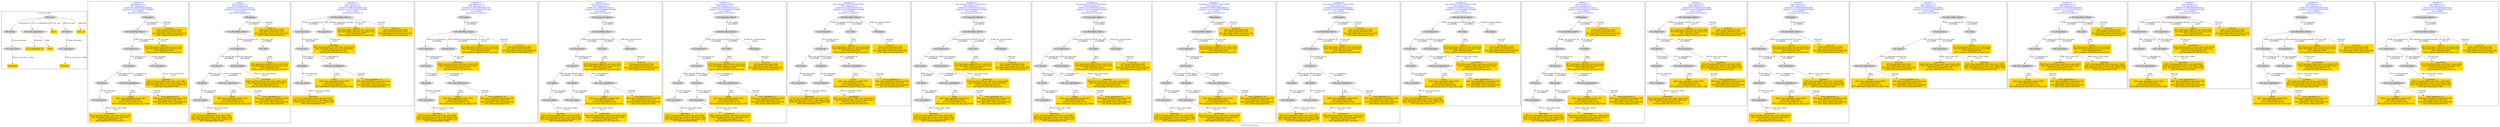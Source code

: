 digraph n0 {
fontcolor="blue"
remincross="true"
label="s09-s-18-artists.json"
subgraph cluster_0 {
label="1-correct model"
n2[style="filled",color="white",fillcolor="lightgray",label="E39_Actor1"];
n3[style="filled",color="white",fillcolor="lightgray",label="E69_Death1"];
n4[style="filled",color="white",fillcolor="lightgray",label="E82_Actor_Appellation1"];
n5[shape="plaintext",style="filled",fillcolor="gold",label="values"];
n6[style="filled",color="white",fillcolor="lightgray",label="E67_Birth1"];
n7[shape="plaintext",style="filled",fillcolor="gold",label="artist_uri"];
n8[style="filled",color="white",fillcolor="lightgray",label="E52_Time-Span1"];
n9[shape="plaintext",style="filled",fillcolor="gold",label="birthValue"];
n10[style="filled",color="white",fillcolor="lightgray",label="E52_Time-Span2"];
n11[shape="plaintext",style="filled",fillcolor="gold",label="deathValue"];
n12[shape="plaintext",style="filled",fillcolor="gold",label="artist_appellation_uri"];
n13[shape="plaintext",style="filled",fillcolor="gold",label="values"];
}
subgraph cluster_1 {
label="candidate 0\nlink coherence:1.0\nnode coherence:1.0\nconfidence:0.46545740054362655\nmapping score:0.5162635779589866\ncost:12.99963\n-precision:0.38-recall:0.45"
n15[style="filled",color="white",fillcolor="lightgray",label="E12_Production1"];
n16[style="filled",color="white",fillcolor="lightgray",label="E21_Person1"];
n17[style="filled",color="white",fillcolor="lightgray",label="E52_Time-Span2"];
n18[style="filled",color="white",fillcolor="lightgray",label="E69_Death1"];
n19[style="filled",color="white",fillcolor="lightgray",label="E82_Actor_Appellation1"];
n20[style="filled",color="white",fillcolor="lightgray",label="E22_Man-Made_Object1"];
n21[style="filled",color="white",fillcolor="lightgray",label="E38_Image1"];
n22[style="filled",color="white",fillcolor="lightgray",label="E52_Time-Span4"];
n23[shape="plaintext",style="filled",fillcolor="gold",label="values\n[E82_Actor_Appellation,label,0.587]\n[E35_Title,label,0.147]\n[E78_Collection,label,0.144]\n[E73_Information_Object,P3_has_note,0.122]"];
n24[shape="plaintext",style="filled",fillcolor="gold",label="deathValue\n[E52_Time-Span,P82_at_some_time_within,0.433]\n[E52_Time-Span,P82b_end_of_the_end,0.283]\n[E52_Time-Span,label,0.173]\n[E8_Acquisition,P3_has_note,0.11]"];
n25[shape="plaintext",style="filled",fillcolor="gold",label="artist_uri\n[E38_Image,classLink,0.398]\n[E21_Person,classLink,0.212]\n[E22_Man-Made_Object,classLink,0.209]\n[E78_Collection,classLink,0.18]"];
n26[shape="plaintext",style="filled",fillcolor="gold",label="birthValue\n[E52_Time-Span,P82b_end_of_the_end,0.308]\n[E52_Time-Span,P82a_begin_of_the_begin,0.303]\n[E52_Time-Span,P82_at_some_time_within,0.28]\n[E52_Time-Span,label,0.109]"];
n27[shape="plaintext",style="filled",fillcolor="gold",label="artist_appellation_uri\n[E82_Actor_Appellation,classLink,0.762]\n[E38_Image,classLink,0.121]\n[E22_Man-Made_Object,classLink,0.06]\n[E21_Person,classLink,0.057]"];
n28[shape="plaintext",style="filled",fillcolor="gold",label="values\n[E73_Information_Object,P3_has_note,0.341]\n[E22_Man-Made_Object,P3_has_note,0.333]\n[E35_Title,label,0.166]\n[E33_Linguistic_Object,P3_has_note,0.16]"];
}
subgraph cluster_2 {
label="candidate 1\nlink coherence:1.0\nnode coherence:1.0\nconfidence:0.4376873707216127\nmapping score:0.5070069013516486\ncost:13.99954\n-precision:0.36-recall:0.45"
n30[style="filled",color="white",fillcolor="lightgray",label="E12_Production1"];
n31[style="filled",color="white",fillcolor="lightgray",label="E21_Person1"];
n32[style="filled",color="white",fillcolor="lightgray",label="E52_Time-Span2"];
n33[style="filled",color="white",fillcolor="lightgray",label="E67_Birth1"];
n34[style="filled",color="white",fillcolor="lightgray",label="E82_Actor_Appellation1"];
n35[style="filled",color="white",fillcolor="lightgray",label="E22_Man-Made_Object1"];
n36[style="filled",color="white",fillcolor="lightgray",label="E35_Title1"];
n37[style="filled",color="white",fillcolor="lightgray",label="E38_Image1"];
n38[style="filled",color="white",fillcolor="lightgray",label="E52_Time-Span1"];
n39[shape="plaintext",style="filled",fillcolor="gold",label="values\n[E82_Actor_Appellation,label,0.587]\n[E35_Title,label,0.147]\n[E78_Collection,label,0.144]\n[E73_Information_Object,P3_has_note,0.122]"];
n40[shape="plaintext",style="filled",fillcolor="gold",label="artist_uri\n[E38_Image,classLink,0.398]\n[E21_Person,classLink,0.212]\n[E22_Man-Made_Object,classLink,0.209]\n[E78_Collection,classLink,0.18]"];
n41[shape="plaintext",style="filled",fillcolor="gold",label="deathValue\n[E52_Time-Span,P82_at_some_time_within,0.433]\n[E52_Time-Span,P82b_end_of_the_end,0.283]\n[E52_Time-Span,label,0.173]\n[E8_Acquisition,P3_has_note,0.11]"];
n42[shape="plaintext",style="filled",fillcolor="gold",label="birthValue\n[E52_Time-Span,P82b_end_of_the_end,0.308]\n[E52_Time-Span,P82a_begin_of_the_begin,0.303]\n[E52_Time-Span,P82_at_some_time_within,0.28]\n[E52_Time-Span,label,0.109]"];
n43[shape="plaintext",style="filled",fillcolor="gold",label="artist_appellation_uri\n[E82_Actor_Appellation,classLink,0.762]\n[E38_Image,classLink,0.121]\n[E22_Man-Made_Object,classLink,0.06]\n[E21_Person,classLink,0.057]"];
n44[shape="plaintext",style="filled",fillcolor="gold",label="values\n[E73_Information_Object,P3_has_note,0.341]\n[E22_Man-Made_Object,P3_has_note,0.333]\n[E35_Title,label,0.166]\n[E33_Linguistic_Object,P3_has_note,0.16]"];
}
subgraph cluster_3 {
label="candidate 10\nlink coherence:1.0\nnode coherence:1.0\nconfidence:0.38014035440547334\nmapping score:0.5156023403573801\ncost:11.99968\n-precision:0.25-recall:0.27"
n46[style="filled",color="white",fillcolor="lightgray",label="E12_Production1"];
n47[style="filled",color="white",fillcolor="lightgray",label="E21_Person1"];
n48[style="filled",color="white",fillcolor="lightgray",label="E69_Death1"];
n49[style="filled",color="white",fillcolor="lightgray",label="E82_Actor_Appellation1"];
n50[style="filled",color="white",fillcolor="lightgray",label="E22_Man-Made_Object1"];
n51[style="filled",color="white",fillcolor="lightgray",label="E8_Acquisition1"];
n52[style="filled",color="white",fillcolor="lightgray",label="E52_Time-Span4"];
n53[shape="plaintext",style="filled",fillcolor="gold",label="values\n[E82_Actor_Appellation,label,0.587]\n[E35_Title,label,0.147]\n[E78_Collection,label,0.144]\n[E73_Information_Object,P3_has_note,0.122]"];
n54[shape="plaintext",style="filled",fillcolor="gold",label="birthValue\n[E52_Time-Span,P82b_end_of_the_end,0.308]\n[E52_Time-Span,P82a_begin_of_the_begin,0.303]\n[E52_Time-Span,P82_at_some_time_within,0.28]\n[E52_Time-Span,label,0.109]"];
n55[shape="plaintext",style="filled",fillcolor="gold",label="deathValue\n[E52_Time-Span,P82_at_some_time_within,0.433]\n[E52_Time-Span,P82b_end_of_the_end,0.283]\n[E52_Time-Span,label,0.173]\n[E8_Acquisition,P3_has_note,0.11]"];
n56[shape="plaintext",style="filled",fillcolor="gold",label="artist_appellation_uri\n[E82_Actor_Appellation,classLink,0.762]\n[E38_Image,classLink,0.121]\n[E22_Man-Made_Object,classLink,0.06]\n[E21_Person,classLink,0.057]"];
n57[shape="plaintext",style="filled",fillcolor="gold",label="values\n[E73_Information_Object,P3_has_note,0.341]\n[E22_Man-Made_Object,P3_has_note,0.333]\n[E35_Title,label,0.166]\n[E33_Linguistic_Object,P3_has_note,0.16]"];
n58[shape="plaintext",style="filled",fillcolor="gold",label="artist_uri\n[E38_Image,classLink,0.398]\n[E21_Person,classLink,0.212]\n[E22_Man-Made_Object,classLink,0.209]\n[E78_Collection,classLink,0.18]"];
}
subgraph cluster_4 {
label="candidate 11\nlink coherence:1.0\nnode coherence:1.0\nconfidence:0.38014035440547334\nmapping score:0.5156023403573801\ncost:12.99964\n-precision:0.23-recall:0.27"
n60[style="filled",color="white",fillcolor="lightgray",label="E12_Production1"];
n61[style="filled",color="white",fillcolor="lightgray",label="E21_Person1"];
n62[style="filled",color="white",fillcolor="lightgray",label="E69_Death1"];
n63[style="filled",color="white",fillcolor="lightgray",label="E82_Actor_Appellation1"];
n64[style="filled",color="white",fillcolor="lightgray",label="E22_Man-Made_Object1"];
n65[style="filled",color="white",fillcolor="lightgray",label="E8_Acquisition1"];
n66[style="filled",color="white",fillcolor="lightgray",label="E38_Image1"];
n67[style="filled",color="white",fillcolor="lightgray",label="E52_Time-Span4"];
n68[shape="plaintext",style="filled",fillcolor="gold",label="values\n[E82_Actor_Appellation,label,0.587]\n[E35_Title,label,0.147]\n[E78_Collection,label,0.144]\n[E73_Information_Object,P3_has_note,0.122]"];
n69[shape="plaintext",style="filled",fillcolor="gold",label="birthValue\n[E52_Time-Span,P82b_end_of_the_end,0.308]\n[E52_Time-Span,P82a_begin_of_the_begin,0.303]\n[E52_Time-Span,P82_at_some_time_within,0.28]\n[E52_Time-Span,label,0.109]"];
n70[shape="plaintext",style="filled",fillcolor="gold",label="deathValue\n[E52_Time-Span,P82_at_some_time_within,0.433]\n[E52_Time-Span,P82b_end_of_the_end,0.283]\n[E52_Time-Span,label,0.173]\n[E8_Acquisition,P3_has_note,0.11]"];
n71[shape="plaintext",style="filled",fillcolor="gold",label="artist_appellation_uri\n[E82_Actor_Appellation,classLink,0.762]\n[E38_Image,classLink,0.121]\n[E22_Man-Made_Object,classLink,0.06]\n[E21_Person,classLink,0.057]"];
n72[shape="plaintext",style="filled",fillcolor="gold",label="values\n[E73_Information_Object,P3_has_note,0.341]\n[E22_Man-Made_Object,P3_has_note,0.333]\n[E35_Title,label,0.166]\n[E33_Linguistic_Object,P3_has_note,0.16]"];
n73[shape="plaintext",style="filled",fillcolor="gold",label="artist_uri\n[E38_Image,classLink,0.398]\n[E21_Person,classLink,0.212]\n[E22_Man-Made_Object,classLink,0.209]\n[E78_Collection,classLink,0.18]"];
}
subgraph cluster_5 {
label="candidate 12\nlink coherence:0.9375\nnode coherence:1.0\nconfidence:0.4376873707216127\nmapping score:0.5070069013516486\ncost:15.99953\n-precision:0.38-recall:0.55"
n75[style="filled",color="white",fillcolor="lightgray",label="E12_Production1"];
n76[style="filled",color="white",fillcolor="lightgray",label="E21_Person1"];
n77[style="filled",color="white",fillcolor="lightgray",label="E67_Birth1"];
n78[style="filled",color="white",fillcolor="lightgray",label="E69_Death1"];
n79[style="filled",color="white",fillcolor="lightgray",label="E82_Actor_Appellation1"];
n80[style="filled",color="white",fillcolor="lightgray",label="E22_Man-Made_Object1"];
n81[style="filled",color="white",fillcolor="lightgray",label="E35_Title1"];
n82[style="filled",color="white",fillcolor="lightgray",label="E38_Image1"];
n83[style="filled",color="white",fillcolor="lightgray",label="E33_Linguistic_Object2"];
n84[style="filled",color="white",fillcolor="lightgray",label="E52_Time-Span1"];
n85[style="filled",color="white",fillcolor="lightgray",label="E52_Time-Span3"];
n86[shape="plaintext",style="filled",fillcolor="gold",label="deathValue\n[E52_Time-Span,P82_at_some_time_within,0.433]\n[E52_Time-Span,P82b_end_of_the_end,0.283]\n[E52_Time-Span,label,0.173]\n[E8_Acquisition,P3_has_note,0.11]"];
n87[shape="plaintext",style="filled",fillcolor="gold",label="values\n[E82_Actor_Appellation,label,0.587]\n[E35_Title,label,0.147]\n[E78_Collection,label,0.144]\n[E73_Information_Object,P3_has_note,0.122]"];
n88[shape="plaintext",style="filled",fillcolor="gold",label="artist_uri\n[E38_Image,classLink,0.398]\n[E21_Person,classLink,0.212]\n[E22_Man-Made_Object,classLink,0.209]\n[E78_Collection,classLink,0.18]"];
n89[shape="plaintext",style="filled",fillcolor="gold",label="birthValue\n[E52_Time-Span,P82b_end_of_the_end,0.308]\n[E52_Time-Span,P82a_begin_of_the_begin,0.303]\n[E52_Time-Span,P82_at_some_time_within,0.28]\n[E52_Time-Span,label,0.109]"];
n90[shape="plaintext",style="filled",fillcolor="gold",label="artist_appellation_uri\n[E82_Actor_Appellation,classLink,0.762]\n[E38_Image,classLink,0.121]\n[E22_Man-Made_Object,classLink,0.06]\n[E21_Person,classLink,0.057]"];
n91[shape="plaintext",style="filled",fillcolor="gold",label="values\n[E73_Information_Object,P3_has_note,0.341]\n[E22_Man-Made_Object,P3_has_note,0.333]\n[E35_Title,label,0.166]\n[E33_Linguistic_Object,P3_has_note,0.16]"];
}
subgraph cluster_6 {
label="candidate 13\nlink coherence:0.9375\nnode coherence:1.0\nconfidence:0.4376873707216127\nmapping score:0.5070069013516486\ncost:15.99954\n-precision:0.38-recall:0.55"
n93[style="filled",color="white",fillcolor="lightgray",label="E12_Production1"];
n94[style="filled",color="white",fillcolor="lightgray",label="E21_Person1"];
n95[style="filled",color="white",fillcolor="lightgray",label="E67_Birth1"];
n96[style="filled",color="white",fillcolor="lightgray",label="E69_Death1"];
n97[style="filled",color="white",fillcolor="lightgray",label="E82_Actor_Appellation1"];
n98[style="filled",color="white",fillcolor="lightgray",label="E22_Man-Made_Object1"];
n99[style="filled",color="white",fillcolor="lightgray",label="E35_Title1"];
n100[style="filled",color="white",fillcolor="lightgray",label="E38_Image1"];
n101[style="filled",color="white",fillcolor="lightgray",label="E33_Linguistic_Object1"];
n102[style="filled",color="white",fillcolor="lightgray",label="E52_Time-Span1"];
n103[style="filled",color="white",fillcolor="lightgray",label="E52_Time-Span3"];
n104[shape="plaintext",style="filled",fillcolor="gold",label="deathValue\n[E52_Time-Span,P82_at_some_time_within,0.433]\n[E52_Time-Span,P82b_end_of_the_end,0.283]\n[E52_Time-Span,label,0.173]\n[E8_Acquisition,P3_has_note,0.11]"];
n105[shape="plaintext",style="filled",fillcolor="gold",label="values\n[E82_Actor_Appellation,label,0.587]\n[E35_Title,label,0.147]\n[E78_Collection,label,0.144]\n[E73_Information_Object,P3_has_note,0.122]"];
n106[shape="plaintext",style="filled",fillcolor="gold",label="artist_uri\n[E38_Image,classLink,0.398]\n[E21_Person,classLink,0.212]\n[E22_Man-Made_Object,classLink,0.209]\n[E78_Collection,classLink,0.18]"];
n107[shape="plaintext",style="filled",fillcolor="gold",label="birthValue\n[E52_Time-Span,P82b_end_of_the_end,0.308]\n[E52_Time-Span,P82a_begin_of_the_begin,0.303]\n[E52_Time-Span,P82_at_some_time_within,0.28]\n[E52_Time-Span,label,0.109]"];
n108[shape="plaintext",style="filled",fillcolor="gold",label="artist_appellation_uri\n[E82_Actor_Appellation,classLink,0.762]\n[E38_Image,classLink,0.121]\n[E22_Man-Made_Object,classLink,0.06]\n[E21_Person,classLink,0.057]"];
n109[shape="plaintext",style="filled",fillcolor="gold",label="values\n[E73_Information_Object,P3_has_note,0.341]\n[E22_Man-Made_Object,P3_has_note,0.333]\n[E35_Title,label,0.166]\n[E33_Linguistic_Object,P3_has_note,0.16]"];
}
subgraph cluster_7 {
label="candidate 14\nlink coherence:0.9333333333333333\nnode coherence:1.0\nconfidence:0.4376873707216127\nmapping score:0.5070069013516486\ncost:14.99955\n-precision:0.4-recall:0.55"
n111[style="filled",color="white",fillcolor="lightgray",label="E12_Production1"];
n112[style="filled",color="white",fillcolor="lightgray",label="E21_Person1"];
n113[style="filled",color="white",fillcolor="lightgray",label="E67_Birth1"];
n114[style="filled",color="white",fillcolor="lightgray",label="E69_Death1"];
n115[style="filled",color="white",fillcolor="lightgray",label="E82_Actor_Appellation1"];
n116[style="filled",color="white",fillcolor="lightgray",label="E22_Man-Made_Object1"];
n117[style="filled",color="white",fillcolor="lightgray",label="E35_Title1"];
n118[style="filled",color="white",fillcolor="lightgray",label="E38_Image1"];
n119[style="filled",color="white",fillcolor="lightgray",label="E52_Time-Span1"];
n120[style="filled",color="white",fillcolor="lightgray",label="E52_Time-Span3"];
n121[shape="plaintext",style="filled",fillcolor="gold",label="deathValue\n[E52_Time-Span,P82_at_some_time_within,0.433]\n[E52_Time-Span,P82b_end_of_the_end,0.283]\n[E52_Time-Span,label,0.173]\n[E8_Acquisition,P3_has_note,0.11]"];
n122[shape="plaintext",style="filled",fillcolor="gold",label="values\n[E82_Actor_Appellation,label,0.587]\n[E35_Title,label,0.147]\n[E78_Collection,label,0.144]\n[E73_Information_Object,P3_has_note,0.122]"];
n123[shape="plaintext",style="filled",fillcolor="gold",label="artist_uri\n[E38_Image,classLink,0.398]\n[E21_Person,classLink,0.212]\n[E22_Man-Made_Object,classLink,0.209]\n[E78_Collection,classLink,0.18]"];
n124[shape="plaintext",style="filled",fillcolor="gold",label="birthValue\n[E52_Time-Span,P82b_end_of_the_end,0.308]\n[E52_Time-Span,P82a_begin_of_the_begin,0.303]\n[E52_Time-Span,P82_at_some_time_within,0.28]\n[E52_Time-Span,label,0.109]"];
n125[shape="plaintext",style="filled",fillcolor="gold",label="artist_appellation_uri\n[E82_Actor_Appellation,classLink,0.762]\n[E38_Image,classLink,0.121]\n[E22_Man-Made_Object,classLink,0.06]\n[E21_Person,classLink,0.057]"];
n126[shape="plaintext",style="filled",fillcolor="gold",label="values\n[E73_Information_Object,P3_has_note,0.341]\n[E22_Man-Made_Object,P3_has_note,0.333]\n[E35_Title,label,0.166]\n[E33_Linguistic_Object,P3_has_note,0.16]"];
}
subgraph cluster_8 {
label="candidate 15\nlink coherence:0.9333333333333333\nnode coherence:1.0\nconfidence:0.4376873707216127\nmapping score:0.5070069013516486\ncost:14.99956\n-precision:0.33-recall:0.45"
n128[style="filled",color="white",fillcolor="lightgray",label="E12_Production1"];
n129[style="filled",color="white",fillcolor="lightgray",label="E21_Person1"];
n130[style="filled",color="white",fillcolor="lightgray",label="E52_Time-Span2"];
n131[style="filled",color="white",fillcolor="lightgray",label="E67_Birth1"];
n132[style="filled",color="white",fillcolor="lightgray",label="E82_Actor_Appellation1"];
n133[style="filled",color="white",fillcolor="lightgray",label="E22_Man-Made_Object1"];
n134[style="filled",color="white",fillcolor="lightgray",label="E35_Title1"];
n135[style="filled",color="white",fillcolor="lightgray",label="E38_Image1"];
n136[style="filled",color="white",fillcolor="lightgray",label="E33_Linguistic_Object2"];
n137[style="filled",color="white",fillcolor="lightgray",label="E52_Time-Span1"];
n138[shape="plaintext",style="filled",fillcolor="gold",label="values\n[E82_Actor_Appellation,label,0.587]\n[E35_Title,label,0.147]\n[E78_Collection,label,0.144]\n[E73_Information_Object,P3_has_note,0.122]"];
n139[shape="plaintext",style="filled",fillcolor="gold",label="artist_uri\n[E38_Image,classLink,0.398]\n[E21_Person,classLink,0.212]\n[E22_Man-Made_Object,classLink,0.209]\n[E78_Collection,classLink,0.18]"];
n140[shape="plaintext",style="filled",fillcolor="gold",label="deathValue\n[E52_Time-Span,P82_at_some_time_within,0.433]\n[E52_Time-Span,P82b_end_of_the_end,0.283]\n[E52_Time-Span,label,0.173]\n[E8_Acquisition,P3_has_note,0.11]"];
n141[shape="plaintext",style="filled",fillcolor="gold",label="birthValue\n[E52_Time-Span,P82b_end_of_the_end,0.308]\n[E52_Time-Span,P82a_begin_of_the_begin,0.303]\n[E52_Time-Span,P82_at_some_time_within,0.28]\n[E52_Time-Span,label,0.109]"];
n142[shape="plaintext",style="filled",fillcolor="gold",label="artist_appellation_uri\n[E82_Actor_Appellation,classLink,0.762]\n[E38_Image,classLink,0.121]\n[E22_Man-Made_Object,classLink,0.06]\n[E21_Person,classLink,0.057]"];
n143[shape="plaintext",style="filled",fillcolor="gold",label="values\n[E73_Information_Object,P3_has_note,0.341]\n[E22_Man-Made_Object,P3_has_note,0.333]\n[E35_Title,label,0.166]\n[E33_Linguistic_Object,P3_has_note,0.16]"];
}
subgraph cluster_9 {
label="candidate 16\nlink coherence:0.9333333333333333\nnode coherence:1.0\nconfidence:0.4376873707216127\nmapping score:0.5070069013516486\ncost:14.99957\n-precision:0.33-recall:0.45"
n145[style="filled",color="white",fillcolor="lightgray",label="E12_Production1"];
n146[style="filled",color="white",fillcolor="lightgray",label="E21_Person1"];
n147[style="filled",color="white",fillcolor="lightgray",label="E52_Time-Span2"];
n148[style="filled",color="white",fillcolor="lightgray",label="E67_Birth1"];
n149[style="filled",color="white",fillcolor="lightgray",label="E82_Actor_Appellation1"];
n150[style="filled",color="white",fillcolor="lightgray",label="E22_Man-Made_Object1"];
n151[style="filled",color="white",fillcolor="lightgray",label="E35_Title1"];
n152[style="filled",color="white",fillcolor="lightgray",label="E38_Image1"];
n153[style="filled",color="white",fillcolor="lightgray",label="E33_Linguistic_Object1"];
n154[style="filled",color="white",fillcolor="lightgray",label="E52_Time-Span1"];
n155[shape="plaintext",style="filled",fillcolor="gold",label="values\n[E82_Actor_Appellation,label,0.587]\n[E35_Title,label,0.147]\n[E78_Collection,label,0.144]\n[E73_Information_Object,P3_has_note,0.122]"];
n156[shape="plaintext",style="filled",fillcolor="gold",label="artist_uri\n[E38_Image,classLink,0.398]\n[E21_Person,classLink,0.212]\n[E22_Man-Made_Object,classLink,0.209]\n[E78_Collection,classLink,0.18]"];
n157[shape="plaintext",style="filled",fillcolor="gold",label="deathValue\n[E52_Time-Span,P82_at_some_time_within,0.433]\n[E52_Time-Span,P82b_end_of_the_end,0.283]\n[E52_Time-Span,label,0.173]\n[E8_Acquisition,P3_has_note,0.11]"];
n158[shape="plaintext",style="filled",fillcolor="gold",label="birthValue\n[E52_Time-Span,P82b_end_of_the_end,0.308]\n[E52_Time-Span,P82a_begin_of_the_begin,0.303]\n[E52_Time-Span,P82_at_some_time_within,0.28]\n[E52_Time-Span,label,0.109]"];
n159[shape="plaintext",style="filled",fillcolor="gold",label="artist_appellation_uri\n[E82_Actor_Appellation,classLink,0.762]\n[E38_Image,classLink,0.121]\n[E22_Man-Made_Object,classLink,0.06]\n[E21_Person,classLink,0.057]"];
n160[shape="plaintext",style="filled",fillcolor="gold",label="values\n[E73_Information_Object,P3_has_note,0.341]\n[E22_Man-Made_Object,P3_has_note,0.333]\n[E35_Title,label,0.166]\n[E33_Linguistic_Object,P3_has_note,0.16]"];
}
subgraph cluster_10 {
label="candidate 17\nlink coherence:0.9285714285714286\nnode coherence:1.0\nconfidence:0.46545740054362655\nmapping score:0.5162635779589866\ncost:13.99957\n-precision:0.43-recall:0.55"
n162[style="filled",color="white",fillcolor="lightgray",label="E12_Production1"];
n163[style="filled",color="white",fillcolor="lightgray",label="E21_Person1"];
n164[style="filled",color="white",fillcolor="lightgray",label="E67_Birth1"];
n165[style="filled",color="white",fillcolor="lightgray",label="E69_Death1"];
n166[style="filled",color="white",fillcolor="lightgray",label="E82_Actor_Appellation1"];
n167[style="filled",color="white",fillcolor="lightgray",label="E22_Man-Made_Object1"];
n168[style="filled",color="white",fillcolor="lightgray",label="E38_Image1"];
n169[style="filled",color="white",fillcolor="lightgray",label="E52_Time-Span1"];
n170[style="filled",color="white",fillcolor="lightgray",label="E52_Time-Span3"];
n171[shape="plaintext",style="filled",fillcolor="gold",label="deathValue\n[E52_Time-Span,P82_at_some_time_within,0.433]\n[E52_Time-Span,P82b_end_of_the_end,0.283]\n[E52_Time-Span,label,0.173]\n[E8_Acquisition,P3_has_note,0.11]"];
n172[shape="plaintext",style="filled",fillcolor="gold",label="values\n[E82_Actor_Appellation,label,0.587]\n[E35_Title,label,0.147]\n[E78_Collection,label,0.144]\n[E73_Information_Object,P3_has_note,0.122]"];
n173[shape="plaintext",style="filled",fillcolor="gold",label="artist_uri\n[E38_Image,classLink,0.398]\n[E21_Person,classLink,0.212]\n[E22_Man-Made_Object,classLink,0.209]\n[E78_Collection,classLink,0.18]"];
n174[shape="plaintext",style="filled",fillcolor="gold",label="birthValue\n[E52_Time-Span,P82b_end_of_the_end,0.308]\n[E52_Time-Span,P82a_begin_of_the_begin,0.303]\n[E52_Time-Span,P82_at_some_time_within,0.28]\n[E52_Time-Span,label,0.109]"];
n175[shape="plaintext",style="filled",fillcolor="gold",label="artist_appellation_uri\n[E82_Actor_Appellation,classLink,0.762]\n[E38_Image,classLink,0.121]\n[E22_Man-Made_Object,classLink,0.06]\n[E21_Person,classLink,0.057]"];
n176[shape="plaintext",style="filled",fillcolor="gold",label="values\n[E73_Information_Object,P3_has_note,0.341]\n[E22_Man-Made_Object,P3_has_note,0.333]\n[E35_Title,label,0.166]\n[E33_Linguistic_Object,P3_has_note,0.16]"];
}
subgraph cluster_11 {
label="candidate 18\nlink coherence:0.9285714285714286\nnode coherence:1.0\nconfidence:0.46545740054362655\nmapping score:0.5162635779589866\ncost:13.9996\n-precision:0.43-recall:0.55"
n178[style="filled",color="white",fillcolor="lightgray",label="E12_Production1"];
n179[style="filled",color="white",fillcolor="lightgray",label="E21_Person1"];
n180[style="filled",color="white",fillcolor="lightgray",label="E67_Birth1"];
n181[style="filled",color="white",fillcolor="lightgray",label="E69_Death1"];
n182[style="filled",color="white",fillcolor="lightgray",label="E82_Actor_Appellation1"];
n183[style="filled",color="white",fillcolor="lightgray",label="E22_Man-Made_Object1"];
n184[style="filled",color="white",fillcolor="lightgray",label="E38_Image1"];
n185[style="filled",color="white",fillcolor="lightgray",label="E52_Time-Span1"];
n186[style="filled",color="white",fillcolor="lightgray",label="E52_Time-Span4"];
n187[shape="plaintext",style="filled",fillcolor="gold",label="values\n[E82_Actor_Appellation,label,0.587]\n[E35_Title,label,0.147]\n[E78_Collection,label,0.144]\n[E73_Information_Object,P3_has_note,0.122]"];
n188[shape="plaintext",style="filled",fillcolor="gold",label="deathValue\n[E52_Time-Span,P82_at_some_time_within,0.433]\n[E52_Time-Span,P82b_end_of_the_end,0.283]\n[E52_Time-Span,label,0.173]\n[E8_Acquisition,P3_has_note,0.11]"];
n189[shape="plaintext",style="filled",fillcolor="gold",label="artist_uri\n[E38_Image,classLink,0.398]\n[E21_Person,classLink,0.212]\n[E22_Man-Made_Object,classLink,0.209]\n[E78_Collection,classLink,0.18]"];
n190[shape="plaintext",style="filled",fillcolor="gold",label="birthValue\n[E52_Time-Span,P82b_end_of_the_end,0.308]\n[E52_Time-Span,P82a_begin_of_the_begin,0.303]\n[E52_Time-Span,P82_at_some_time_within,0.28]\n[E52_Time-Span,label,0.109]"];
n191[shape="plaintext",style="filled",fillcolor="gold",label="artist_appellation_uri\n[E82_Actor_Appellation,classLink,0.762]\n[E38_Image,classLink,0.121]\n[E22_Man-Made_Object,classLink,0.06]\n[E21_Person,classLink,0.057]"];
n192[shape="plaintext",style="filled",fillcolor="gold",label="values\n[E73_Information_Object,P3_has_note,0.341]\n[E22_Man-Made_Object,P3_has_note,0.333]\n[E35_Title,label,0.166]\n[E33_Linguistic_Object,P3_has_note,0.16]"];
}
subgraph cluster_12 {
label="candidate 19\nlink coherence:0.9285714285714286\nnode coherence:1.0\nconfidence:0.4376873707216127\nmapping score:0.5070069013516486\ncost:13.99958\n-precision:0.36-recall:0.45"
n194[style="filled",color="white",fillcolor="lightgray",label="E12_Production1"];
n195[style="filled",color="white",fillcolor="lightgray",label="E21_Person1"];
n196[style="filled",color="white",fillcolor="lightgray",label="E52_Time-Span2"];
n197[style="filled",color="white",fillcolor="lightgray",label="E67_Birth1"];
n198[style="filled",color="white",fillcolor="lightgray",label="E82_Actor_Appellation1"];
n199[style="filled",color="white",fillcolor="lightgray",label="E22_Man-Made_Object1"];
n200[style="filled",color="white",fillcolor="lightgray",label="E35_Title1"];
n201[style="filled",color="white",fillcolor="lightgray",label="E38_Image1"];
n202[style="filled",color="white",fillcolor="lightgray",label="E52_Time-Span1"];
n203[shape="plaintext",style="filled",fillcolor="gold",label="values\n[E82_Actor_Appellation,label,0.587]\n[E35_Title,label,0.147]\n[E78_Collection,label,0.144]\n[E73_Information_Object,P3_has_note,0.122]"];
n204[shape="plaintext",style="filled",fillcolor="gold",label="artist_uri\n[E38_Image,classLink,0.398]\n[E21_Person,classLink,0.212]\n[E22_Man-Made_Object,classLink,0.209]\n[E78_Collection,classLink,0.18]"];
n205[shape="plaintext",style="filled",fillcolor="gold",label="deathValue\n[E52_Time-Span,P82_at_some_time_within,0.433]\n[E52_Time-Span,P82b_end_of_the_end,0.283]\n[E52_Time-Span,label,0.173]\n[E8_Acquisition,P3_has_note,0.11]"];
n206[shape="plaintext",style="filled",fillcolor="gold",label="birthValue\n[E52_Time-Span,P82b_end_of_the_end,0.308]\n[E52_Time-Span,P82a_begin_of_the_begin,0.303]\n[E52_Time-Span,P82_at_some_time_within,0.28]\n[E52_Time-Span,label,0.109]"];
n207[shape="plaintext",style="filled",fillcolor="gold",label="artist_appellation_uri\n[E82_Actor_Appellation,classLink,0.762]\n[E38_Image,classLink,0.121]\n[E22_Man-Made_Object,classLink,0.06]\n[E21_Person,classLink,0.057]"];
n208[shape="plaintext",style="filled",fillcolor="gold",label="values\n[E73_Information_Object,P3_has_note,0.341]\n[E22_Man-Made_Object,P3_has_note,0.333]\n[E35_Title,label,0.166]\n[E33_Linguistic_Object,P3_has_note,0.16]"];
}
subgraph cluster_13 {
label="candidate 2\nlink coherence:1.0\nnode coherence:1.0\nconfidence:0.4376873707216127\nmapping score:0.5070069013516486\ncost:14.99951\n-precision:0.4-recall:0.55"
n210[style="filled",color="white",fillcolor="lightgray",label="E12_Production1"];
n211[style="filled",color="white",fillcolor="lightgray",label="E21_Person1"];
n212[style="filled",color="white",fillcolor="lightgray",label="E67_Birth1"];
n213[style="filled",color="white",fillcolor="lightgray",label="E69_Death1"];
n214[style="filled",color="white",fillcolor="lightgray",label="E82_Actor_Appellation1"];
n215[style="filled",color="white",fillcolor="lightgray",label="E22_Man-Made_Object1"];
n216[style="filled",color="white",fillcolor="lightgray",label="E35_Title1"];
n217[style="filled",color="white",fillcolor="lightgray",label="E38_Image1"];
n218[style="filled",color="white",fillcolor="lightgray",label="E52_Time-Span1"];
n219[style="filled",color="white",fillcolor="lightgray",label="E52_Time-Span3"];
n220[shape="plaintext",style="filled",fillcolor="gold",label="deathValue\n[E52_Time-Span,P82_at_some_time_within,0.433]\n[E52_Time-Span,P82b_end_of_the_end,0.283]\n[E52_Time-Span,label,0.173]\n[E8_Acquisition,P3_has_note,0.11]"];
n221[shape="plaintext",style="filled",fillcolor="gold",label="values\n[E82_Actor_Appellation,label,0.587]\n[E35_Title,label,0.147]\n[E78_Collection,label,0.144]\n[E73_Information_Object,P3_has_note,0.122]"];
n222[shape="plaintext",style="filled",fillcolor="gold",label="artist_uri\n[E38_Image,classLink,0.398]\n[E21_Person,classLink,0.212]\n[E22_Man-Made_Object,classLink,0.209]\n[E78_Collection,classLink,0.18]"];
n223[shape="plaintext",style="filled",fillcolor="gold",label="birthValue\n[E52_Time-Span,P82b_end_of_the_end,0.308]\n[E52_Time-Span,P82a_begin_of_the_begin,0.303]\n[E52_Time-Span,P82_at_some_time_within,0.28]\n[E52_Time-Span,label,0.109]"];
n224[shape="plaintext",style="filled",fillcolor="gold",label="artist_appellation_uri\n[E82_Actor_Appellation,classLink,0.762]\n[E38_Image,classLink,0.121]\n[E22_Man-Made_Object,classLink,0.06]\n[E21_Person,classLink,0.057]"];
n225[shape="plaintext",style="filled",fillcolor="gold",label="values\n[E73_Information_Object,P3_has_note,0.341]\n[E22_Man-Made_Object,P3_has_note,0.333]\n[E35_Title,label,0.166]\n[E33_Linguistic_Object,P3_has_note,0.16]"];
}
subgraph cluster_14 {
label="candidate 3\nlink coherence:1.0\nnode coherence:1.0\nconfidence:0.43390672943453096\nmapping score:0.5335244653670659\ncost:11.99967\n-precision:0.42-recall:0.45"
n227[style="filled",color="white",fillcolor="lightgray",label="E12_Production1"];
n228[style="filled",color="white",fillcolor="lightgray",label="E21_Person1"];
n229[style="filled",color="white",fillcolor="lightgray",label="E52_Time-Span2"];
n230[style="filled",color="white",fillcolor="lightgray",label="E69_Death1"];
n231[style="filled",color="white",fillcolor="lightgray",label="E82_Actor_Appellation1"];
n232[style="filled",color="white",fillcolor="lightgray",label="E22_Man-Made_Object1"];
n233[style="filled",color="white",fillcolor="lightgray",label="E52_Time-Span4"];
n234[shape="plaintext",style="filled",fillcolor="gold",label="values\n[E82_Actor_Appellation,label,0.587]\n[E35_Title,label,0.147]\n[E78_Collection,label,0.144]\n[E73_Information_Object,P3_has_note,0.122]"];
n235[shape="plaintext",style="filled",fillcolor="gold",label="deathValue\n[E52_Time-Span,P82_at_some_time_within,0.433]\n[E52_Time-Span,P82b_end_of_the_end,0.283]\n[E52_Time-Span,label,0.173]\n[E8_Acquisition,P3_has_note,0.11]"];
n236[shape="plaintext",style="filled",fillcolor="gold",label="birthValue\n[E52_Time-Span,P82b_end_of_the_end,0.308]\n[E52_Time-Span,P82a_begin_of_the_begin,0.303]\n[E52_Time-Span,P82_at_some_time_within,0.28]\n[E52_Time-Span,label,0.109]"];
n237[shape="plaintext",style="filled",fillcolor="gold",label="artist_appellation_uri\n[E82_Actor_Appellation,classLink,0.762]\n[E38_Image,classLink,0.121]\n[E22_Man-Made_Object,classLink,0.06]\n[E21_Person,classLink,0.057]"];
n238[shape="plaintext",style="filled",fillcolor="gold",label="values\n[E73_Information_Object,P3_has_note,0.341]\n[E22_Man-Made_Object,P3_has_note,0.333]\n[E35_Title,label,0.166]\n[E33_Linguistic_Object,P3_has_note,0.16]"];
n239[shape="plaintext",style="filled",fillcolor="gold",label="artist_uri\n[E38_Image,classLink,0.398]\n[E21_Person,classLink,0.212]\n[E22_Man-Made_Object,classLink,0.209]\n[E78_Collection,classLink,0.18]"];
}
subgraph cluster_15 {
label="candidate 4\nlink coherence:1.0\nnode coherence:1.0\nconfidence:0.43390672943453096\nmapping score:0.5335244653670659\ncost:12.99963\n-precision:0.38-recall:0.45"
n241[style="filled",color="white",fillcolor="lightgray",label="E12_Production1"];
n242[style="filled",color="white",fillcolor="lightgray",label="E21_Person1"];
n243[style="filled",color="white",fillcolor="lightgray",label="E52_Time-Span2"];
n244[style="filled",color="white",fillcolor="lightgray",label="E69_Death1"];
n245[style="filled",color="white",fillcolor="lightgray",label="E82_Actor_Appellation1"];
n246[style="filled",color="white",fillcolor="lightgray",label="E22_Man-Made_Object1"];
n247[style="filled",color="white",fillcolor="lightgray",label="E38_Image1"];
n248[style="filled",color="white",fillcolor="lightgray",label="E52_Time-Span4"];
n249[shape="plaintext",style="filled",fillcolor="gold",label="values\n[E82_Actor_Appellation,label,0.587]\n[E35_Title,label,0.147]\n[E78_Collection,label,0.144]\n[E73_Information_Object,P3_has_note,0.122]"];
n250[shape="plaintext",style="filled",fillcolor="gold",label="deathValue\n[E52_Time-Span,P82_at_some_time_within,0.433]\n[E52_Time-Span,P82b_end_of_the_end,0.283]\n[E52_Time-Span,label,0.173]\n[E8_Acquisition,P3_has_note,0.11]"];
n251[shape="plaintext",style="filled",fillcolor="gold",label="birthValue\n[E52_Time-Span,P82b_end_of_the_end,0.308]\n[E52_Time-Span,P82a_begin_of_the_begin,0.303]\n[E52_Time-Span,P82_at_some_time_within,0.28]\n[E52_Time-Span,label,0.109]"];
n252[shape="plaintext",style="filled",fillcolor="gold",label="artist_appellation_uri\n[E82_Actor_Appellation,classLink,0.762]\n[E38_Image,classLink,0.121]\n[E22_Man-Made_Object,classLink,0.06]\n[E21_Person,classLink,0.057]"];
n253[shape="plaintext",style="filled",fillcolor="gold",label="values\n[E73_Information_Object,P3_has_note,0.341]\n[E22_Man-Made_Object,P3_has_note,0.333]\n[E35_Title,label,0.166]\n[E33_Linguistic_Object,P3_has_note,0.16]"];
n254[shape="plaintext",style="filled",fillcolor="gold",label="artist_uri\n[E38_Image,classLink,0.398]\n[E21_Person,classLink,0.212]\n[E22_Man-Made_Object,classLink,0.209]\n[E78_Collection,classLink,0.18]"];
}
subgraph cluster_16 {
label="candidate 5\nlink coherence:1.0\nnode coherence:1.0\nconfidence:0.38561664311790983\nmapping score:0.5174277699281922\ncost:10.99966\n-precision:0.18-recall:0.18"
n256[style="filled",color="white",fillcolor="lightgray",label="E12_Production1"];
n257[style="filled",color="white",fillcolor="lightgray",label="E21_Person1"];
n258[style="filled",color="white",fillcolor="lightgray",label="E52_Time-Span2"];
n259[style="filled",color="white",fillcolor="lightgray",label="E82_Actor_Appellation1"];
n260[style="filled",color="white",fillcolor="lightgray",label="E22_Man-Made_Object1"];
n261[style="filled",color="white",fillcolor="lightgray",label="E35_Title1"];
n262[shape="plaintext",style="filled",fillcolor="gold",label="deathValue\n[E52_Time-Span,P82_at_some_time_within,0.433]\n[E52_Time-Span,P82b_end_of_the_end,0.283]\n[E52_Time-Span,label,0.173]\n[E8_Acquisition,P3_has_note,0.11]"];
n263[shape="plaintext",style="filled",fillcolor="gold",label="values\n[E82_Actor_Appellation,label,0.587]\n[E35_Title,label,0.147]\n[E78_Collection,label,0.144]\n[E73_Information_Object,P3_has_note,0.122]"];
n264[shape="plaintext",style="filled",fillcolor="gold",label="artist_appellation_uri\n[E82_Actor_Appellation,classLink,0.762]\n[E38_Image,classLink,0.121]\n[E22_Man-Made_Object,classLink,0.06]\n[E21_Person,classLink,0.057]"];
n265[shape="plaintext",style="filled",fillcolor="gold",label="values\n[E73_Information_Object,P3_has_note,0.341]\n[E22_Man-Made_Object,P3_has_note,0.333]\n[E35_Title,label,0.166]\n[E33_Linguistic_Object,P3_has_note,0.16]"];
n266[shape="plaintext",style="filled",fillcolor="gold",label="birthValue\n[E52_Time-Span,P82b_end_of_the_end,0.308]\n[E52_Time-Span,P82a_begin_of_the_begin,0.303]\n[E52_Time-Span,P82_at_some_time_within,0.28]\n[E52_Time-Span,label,0.109]"];
n267[shape="plaintext",style="filled",fillcolor="gold",label="artist_uri\n[E38_Image,classLink,0.398]\n[E21_Person,classLink,0.212]\n[E22_Man-Made_Object,classLink,0.209]\n[E78_Collection,classLink,0.18]"];
}
subgraph cluster_17 {
label="candidate 6\nlink coherence:1.0\nnode coherence:1.0\nconfidence:0.38504355724908934\nmapping score:0.517236741305252\ncost:10.99966\n-precision:0.18-recall:0.18"
n269[style="filled",color="white",fillcolor="lightgray",label="E12_Production1"];
n270[style="filled",color="white",fillcolor="lightgray",label="E21_Person1"];
n271[style="filled",color="white",fillcolor="lightgray",label="E52_Time-Span2"];
n272[style="filled",color="white",fillcolor="lightgray",label="E82_Actor_Appellation1"];
n273[style="filled",color="white",fillcolor="lightgray",label="E22_Man-Made_Object1"];
n274[style="filled",color="white",fillcolor="lightgray",label="E35_Title1"];
n275[shape="plaintext",style="filled",fillcolor="gold",label="deathValue\n[E52_Time-Span,P82_at_some_time_within,0.433]\n[E52_Time-Span,P82b_end_of_the_end,0.283]\n[E52_Time-Span,label,0.173]\n[E8_Acquisition,P3_has_note,0.11]"];
n276[shape="plaintext",style="filled",fillcolor="gold",label="values\n[E82_Actor_Appellation,label,0.587]\n[E35_Title,label,0.147]\n[E78_Collection,label,0.144]\n[E73_Information_Object,P3_has_note,0.122]"];
n277[shape="plaintext",style="filled",fillcolor="gold",label="artist_appellation_uri\n[E82_Actor_Appellation,classLink,0.762]\n[E38_Image,classLink,0.121]\n[E22_Man-Made_Object,classLink,0.06]\n[E21_Person,classLink,0.057]"];
n278[shape="plaintext",style="filled",fillcolor="gold",label="values\n[E73_Information_Object,P3_has_note,0.341]\n[E22_Man-Made_Object,P3_has_note,0.333]\n[E35_Title,label,0.166]\n[E33_Linguistic_Object,P3_has_note,0.16]"];
n279[shape="plaintext",style="filled",fillcolor="gold",label="birthValue\n[E52_Time-Span,P82b_end_of_the_end,0.308]\n[E52_Time-Span,P82a_begin_of_the_begin,0.303]\n[E52_Time-Span,P82_at_some_time_within,0.28]\n[E52_Time-Span,label,0.109]"];
n280[shape="plaintext",style="filled",fillcolor="gold",label="artist_uri\n[E38_Image,classLink,0.398]\n[E21_Person,classLink,0.212]\n[E22_Man-Made_Object,classLink,0.209]\n[E78_Collection,classLink,0.18]"];
}
subgraph cluster_18 {
label="candidate 7\nlink coherence:1.0\nnode coherence:1.0\nconfidence:0.38014035440547334\nmapping score:0.5156023403573801\ncost:10.99968\n-precision:0.27-recall:0.27"
n282[style="filled",color="white",fillcolor="lightgray",label="E12_Production1"];
n283[style="filled",color="white",fillcolor="lightgray",label="E21_Person1"];
n284[style="filled",color="white",fillcolor="lightgray",label="E52_Time-Span2"];
n285[style="filled",color="white",fillcolor="lightgray",label="E82_Actor_Appellation1"];
n286[style="filled",color="white",fillcolor="lightgray",label="E22_Man-Made_Object1"];
n287[style="filled",color="white",fillcolor="lightgray",label="E8_Acquisition1"];
n288[shape="plaintext",style="filled",fillcolor="gold",label="values\n[E82_Actor_Appellation,label,0.587]\n[E35_Title,label,0.147]\n[E78_Collection,label,0.144]\n[E73_Information_Object,P3_has_note,0.122]"];
n289[shape="plaintext",style="filled",fillcolor="gold",label="deathValue\n[E52_Time-Span,P82_at_some_time_within,0.433]\n[E52_Time-Span,P82b_end_of_the_end,0.283]\n[E52_Time-Span,label,0.173]\n[E8_Acquisition,P3_has_note,0.11]"];
n290[shape="plaintext",style="filled",fillcolor="gold",label="birthValue\n[E52_Time-Span,P82b_end_of_the_end,0.308]\n[E52_Time-Span,P82a_begin_of_the_begin,0.303]\n[E52_Time-Span,P82_at_some_time_within,0.28]\n[E52_Time-Span,label,0.109]"];
n291[shape="plaintext",style="filled",fillcolor="gold",label="artist_appellation_uri\n[E82_Actor_Appellation,classLink,0.762]\n[E38_Image,classLink,0.121]\n[E22_Man-Made_Object,classLink,0.06]\n[E21_Person,classLink,0.057]"];
n292[shape="plaintext",style="filled",fillcolor="gold",label="values\n[E73_Information_Object,P3_has_note,0.341]\n[E22_Man-Made_Object,P3_has_note,0.333]\n[E35_Title,label,0.166]\n[E33_Linguistic_Object,P3_has_note,0.16]"];
n293[shape="plaintext",style="filled",fillcolor="gold",label="artist_uri\n[E38_Image,classLink,0.398]\n[E21_Person,classLink,0.212]\n[E22_Man-Made_Object,classLink,0.209]\n[E78_Collection,classLink,0.18]"];
}
subgraph cluster_19 {
label="candidate 8\nlink coherence:1.0\nnode coherence:1.0\nconfidence:0.38014035440547334\nmapping score:0.5156023403573801\ncost:11.99964\n-precision:0.25-recall:0.27"
n295[style="filled",color="white",fillcolor="lightgray",label="E12_Production1"];
n296[style="filled",color="white",fillcolor="lightgray",label="E21_Person1"];
n297[style="filled",color="white",fillcolor="lightgray",label="E52_Time-Span2"];
n298[style="filled",color="white",fillcolor="lightgray",label="E82_Actor_Appellation1"];
n299[style="filled",color="white",fillcolor="lightgray",label="E22_Man-Made_Object1"];
n300[style="filled",color="white",fillcolor="lightgray",label="E8_Acquisition1"];
n301[style="filled",color="white",fillcolor="lightgray",label="E38_Image1"];
n302[shape="plaintext",style="filled",fillcolor="gold",label="values\n[E82_Actor_Appellation,label,0.587]\n[E35_Title,label,0.147]\n[E78_Collection,label,0.144]\n[E73_Information_Object,P3_has_note,0.122]"];
n303[shape="plaintext",style="filled",fillcolor="gold",label="deathValue\n[E52_Time-Span,P82_at_some_time_within,0.433]\n[E52_Time-Span,P82b_end_of_the_end,0.283]\n[E52_Time-Span,label,0.173]\n[E8_Acquisition,P3_has_note,0.11]"];
n304[shape="plaintext",style="filled",fillcolor="gold",label="birthValue\n[E52_Time-Span,P82b_end_of_the_end,0.308]\n[E52_Time-Span,P82a_begin_of_the_begin,0.303]\n[E52_Time-Span,P82_at_some_time_within,0.28]\n[E52_Time-Span,label,0.109]"];
n305[shape="plaintext",style="filled",fillcolor="gold",label="artist_appellation_uri\n[E82_Actor_Appellation,classLink,0.762]\n[E38_Image,classLink,0.121]\n[E22_Man-Made_Object,classLink,0.06]\n[E21_Person,classLink,0.057]"];
n306[shape="plaintext",style="filled",fillcolor="gold",label="values\n[E73_Information_Object,P3_has_note,0.341]\n[E22_Man-Made_Object,P3_has_note,0.333]\n[E35_Title,label,0.166]\n[E33_Linguistic_Object,P3_has_note,0.16]"];
n307[shape="plaintext",style="filled",fillcolor="gold",label="artist_uri\n[E38_Image,classLink,0.398]\n[E21_Person,classLink,0.212]\n[E22_Man-Made_Object,classLink,0.209]\n[E78_Collection,classLink,0.18]"];
}
subgraph cluster_20 {
label="candidate 9\nlink coherence:1.0\nnode coherence:1.0\nconfidence:0.38014035440547334\nmapping score:0.5156023403573801\ncost:11.99966\n-precision:0.25-recall:0.27"
n309[style="filled",color="white",fillcolor="lightgray",label="E12_Production1"];
n310[style="filled",color="white",fillcolor="lightgray",label="E21_Person1"];
n311[style="filled",color="white",fillcolor="lightgray",label="E52_Time-Span2"];
n312[style="filled",color="white",fillcolor="lightgray",label="E82_Actor_Appellation1"];
n313[style="filled",color="white",fillcolor="lightgray",label="E22_Man-Made_Object1"];
n314[style="filled",color="white",fillcolor="lightgray",label="E8_Acquisition1"];
n315[style="filled",color="white",fillcolor="lightgray",label="E33_Linguistic_Object2"];
n316[shape="plaintext",style="filled",fillcolor="gold",label="values\n[E82_Actor_Appellation,label,0.587]\n[E35_Title,label,0.147]\n[E78_Collection,label,0.144]\n[E73_Information_Object,P3_has_note,0.122]"];
n317[shape="plaintext",style="filled",fillcolor="gold",label="deathValue\n[E52_Time-Span,P82_at_some_time_within,0.433]\n[E52_Time-Span,P82b_end_of_the_end,0.283]\n[E52_Time-Span,label,0.173]\n[E8_Acquisition,P3_has_note,0.11]"];
n318[shape="plaintext",style="filled",fillcolor="gold",label="birthValue\n[E52_Time-Span,P82b_end_of_the_end,0.308]\n[E52_Time-Span,P82a_begin_of_the_begin,0.303]\n[E52_Time-Span,P82_at_some_time_within,0.28]\n[E52_Time-Span,label,0.109]"];
n319[shape="plaintext",style="filled",fillcolor="gold",label="artist_appellation_uri\n[E82_Actor_Appellation,classLink,0.762]\n[E38_Image,classLink,0.121]\n[E22_Man-Made_Object,classLink,0.06]\n[E21_Person,classLink,0.057]"];
n320[shape="plaintext",style="filled",fillcolor="gold",label="values\n[E73_Information_Object,P3_has_note,0.341]\n[E22_Man-Made_Object,P3_has_note,0.333]\n[E35_Title,label,0.166]\n[E33_Linguistic_Object,P3_has_note,0.16]"];
n321[shape="plaintext",style="filled",fillcolor="gold",label="artist_uri\n[E38_Image,classLink,0.398]\n[E21_Person,classLink,0.212]\n[E22_Man-Made_Object,classLink,0.209]\n[E78_Collection,classLink,0.18]"];
}
n2 -> n3[color="brown",fontcolor="black",label="P100i_died_in"]
n2 -> n4[color="brown",fontcolor="black",label="P131_is_identified_by"]
n2 -> n5[color="brown",fontcolor="black",label="P3_has_note"]
n2 -> n6[color="brown",fontcolor="black",label="P98i_was_born"]
n2 -> n7[color="brown",fontcolor="black",label="classLink"]
n8 -> n9[color="brown",fontcolor="black",label="P82_at_some_time_within"]
n10 -> n11[color="brown",fontcolor="black",label="P82_at_some_time_within"]
n6 -> n8[color="brown",fontcolor="black",label="P4_has_time-span"]
n3 -> n10[color="brown",fontcolor="black",label="P4_has_time-span"]
n4 -> n12[color="brown",fontcolor="black",label="classLink"]
n4 -> n13[color="brown",fontcolor="black",label="label"]
n15 -> n16[color="brown",fontcolor="black",label="P14_carried_out_by\nw=0.99992"]
n15 -> n17[color="brown",fontcolor="black",label="P4_has_time-span\nw=0.99995"]
n16 -> n18[color="brown",fontcolor="black",label="P100i_died_in\nw=0.99995"]
n16 -> n19[color="brown",fontcolor="black",label="P131_is_identified_by\nw=0.99993"]
n20 -> n15[color="brown",fontcolor="black",label="P108i_was_produced_by\nw=0.99992"]
n21 -> n20[color="brown",fontcolor="black",label="P138_represents\nw=0.99996"]
n18 -> n22[color="brown",fontcolor="black",label="P4_has_time-span\nw=1.0"]
n19 -> n23[color="brown",fontcolor="black",label="label\nw=1.0"]
n22 -> n24[color="brown",fontcolor="black",label="P82_at_some_time_within\nw=1.0"]
n21 -> n25[color="brown",fontcolor="black",label="classLink\nw=1.0"]
n17 -> n26[color="brown",fontcolor="black",label="P82_at_some_time_within\nw=1.0"]
n19 -> n27[color="brown",fontcolor="black",label="classLink\nw=1.0"]
n20 -> n28[color="brown",fontcolor="black",label="P3_has_note\nw=1.0"]
n30 -> n31[color="brown",fontcolor="black",label="P14_carried_out_by\nw=0.99992"]
n30 -> n32[color="brown",fontcolor="black",label="P4_has_time-span\nw=0.99995"]
n31 -> n33[color="brown",fontcolor="black",label="P98i_was_born\nw=0.99995"]
n31 -> n34[color="brown",fontcolor="black",label="P131_is_identified_by\nw=0.99993"]
n35 -> n30[color="brown",fontcolor="black",label="P108i_was_produced_by\nw=0.99992"]
n35 -> n36[color="brown",fontcolor="black",label="P102_has_title\nw=0.99994"]
n37 -> n35[color="brown",fontcolor="black",label="P138_represents\nw=0.99996"]
n33 -> n38[color="brown",fontcolor="black",label="P4_has_time-span\nw=0.99997"]
n34 -> n39[color="brown",fontcolor="black",label="label\nw=1.0"]
n37 -> n40[color="brown",fontcolor="black",label="classLink\nw=1.0"]
n32 -> n41[color="brown",fontcolor="black",label="P82_at_some_time_within\nw=1.0"]
n38 -> n42[color="brown",fontcolor="black",label="P82_at_some_time_within\nw=1.0"]
n34 -> n43[color="brown",fontcolor="black",label="classLink\nw=1.0"]
n36 -> n44[color="brown",fontcolor="black",label="label\nw=1.0"]
n46 -> n47[color="brown",fontcolor="black",label="P14_carried_out_by\nw=0.99992"]
n47 -> n48[color="brown",fontcolor="black",label="P100i_died_in\nw=0.99995"]
n47 -> n49[color="brown",fontcolor="black",label="P131_is_identified_by\nw=0.99993"]
n50 -> n46[color="brown",fontcolor="black",label="P108i_was_produced_by\nw=0.99992"]
n50 -> n51[color="brown",fontcolor="black",label="P24i_changed_ownership_through\nw=0.99996"]
n48 -> n52[color="brown",fontcolor="black",label="P4_has_time-span\nw=1.0"]
n49 -> n53[color="brown",fontcolor="black",label="label\nw=1.0"]
n52 -> n54[color="brown",fontcolor="black",label="P82_at_some_time_within\nw=1.0"]
n51 -> n55[color="brown",fontcolor="black",label="P3_has_note\nw=1.0"]
n49 -> n56[color="brown",fontcolor="black",label="classLink\nw=1.0"]
n50 -> n57[color="brown",fontcolor="black",label="P3_has_note\nw=1.0"]
n50 -> n58[color="brown",fontcolor="black",label="classLink\nw=1.0"]
n60 -> n61[color="brown",fontcolor="black",label="P14_carried_out_by\nw=0.99992"]
n61 -> n62[color="brown",fontcolor="black",label="P100i_died_in\nw=0.99995"]
n61 -> n63[color="brown",fontcolor="black",label="P131_is_identified_by\nw=0.99993"]
n64 -> n60[color="brown",fontcolor="black",label="P108i_was_produced_by\nw=0.99992"]
n64 -> n65[color="brown",fontcolor="black",label="P24i_changed_ownership_through\nw=0.99996"]
n66 -> n64[color="brown",fontcolor="black",label="P138_represents\nw=0.99996"]
n62 -> n67[color="brown",fontcolor="black",label="P4_has_time-span\nw=1.0"]
n63 -> n68[color="brown",fontcolor="black",label="label\nw=1.0"]
n67 -> n69[color="brown",fontcolor="black",label="P82_at_some_time_within\nw=1.0"]
n65 -> n70[color="brown",fontcolor="black",label="P3_has_note\nw=1.0"]
n63 -> n71[color="brown",fontcolor="black",label="classLink\nw=1.0"]
n64 -> n72[color="brown",fontcolor="black",label="P3_has_note\nw=1.0"]
n64 -> n73[color="brown",fontcolor="black",label="classLink\nw=1.0"]
n75 -> n76[color="brown",fontcolor="black",label="P14_carried_out_by\nw=0.99992"]
n76 -> n77[color="brown",fontcolor="black",label="P98i_was_born\nw=0.99995"]
n76 -> n78[color="brown",fontcolor="black",label="P100i_died_in\nw=0.99995"]
n76 -> n79[color="brown",fontcolor="black",label="P131_is_identified_by\nw=0.99993"]
n80 -> n75[color="brown",fontcolor="black",label="P108i_was_produced_by\nw=0.99992"]
n80 -> n81[color="brown",fontcolor="black",label="P102_has_title\nw=0.99994"]
n80 -> n82[color="brown",fontcolor="black",label="P138i_has_representation\nw=1.0"]
n83 -> n80[color="brown",fontcolor="black",label="P129_is_about\nw=0.99998"]
n77 -> n84[color="brown",fontcolor="black",label="P4_has_time-span\nw=0.99997"]
n78 -> n85[color="brown",fontcolor="black",label="P4_has_time-span\nw=0.99997"]
n85 -> n86[color="brown",fontcolor="black",label="P82_at_some_time_within\nw=1.0"]
n79 -> n87[color="brown",fontcolor="black",label="label\nw=1.0"]
n82 -> n88[color="brown",fontcolor="black",label="classLink\nw=1.0"]
n84 -> n89[color="brown",fontcolor="black",label="P82_at_some_time_within\nw=1.0"]
n79 -> n90[color="brown",fontcolor="black",label="classLink\nw=1.0"]
n81 -> n91[color="brown",fontcolor="black",label="label\nw=1.0"]
n93 -> n94[color="brown",fontcolor="black",label="P14_carried_out_by\nw=0.99992"]
n94 -> n95[color="brown",fontcolor="black",label="P98i_was_born\nw=0.99995"]
n94 -> n96[color="brown",fontcolor="black",label="P100i_died_in\nw=0.99995"]
n94 -> n97[color="brown",fontcolor="black",label="P131_is_identified_by\nw=0.99993"]
n98 -> n93[color="brown",fontcolor="black",label="P108i_was_produced_by\nw=0.99992"]
n98 -> n99[color="brown",fontcolor="black",label="P102_has_title\nw=0.99994"]
n98 -> n100[color="brown",fontcolor="black",label="P138i_has_representation\nw=1.0"]
n101 -> n98[color="brown",fontcolor="black",label="P129_is_about\nw=0.99999"]
n95 -> n102[color="brown",fontcolor="black",label="P4_has_time-span\nw=0.99997"]
n96 -> n103[color="brown",fontcolor="black",label="P4_has_time-span\nw=0.99997"]
n103 -> n104[color="brown",fontcolor="black",label="P82_at_some_time_within\nw=1.0"]
n97 -> n105[color="brown",fontcolor="black",label="label\nw=1.0"]
n100 -> n106[color="brown",fontcolor="black",label="classLink\nw=1.0"]
n102 -> n107[color="brown",fontcolor="black",label="P82_at_some_time_within\nw=1.0"]
n97 -> n108[color="brown",fontcolor="black",label="classLink\nw=1.0"]
n99 -> n109[color="brown",fontcolor="black",label="label\nw=1.0"]
n111 -> n112[color="brown",fontcolor="black",label="P14_carried_out_by\nw=0.99992"]
n112 -> n113[color="brown",fontcolor="black",label="P98i_was_born\nw=0.99995"]
n112 -> n114[color="brown",fontcolor="black",label="P100i_died_in\nw=0.99995"]
n112 -> n115[color="brown",fontcolor="black",label="P131_is_identified_by\nw=0.99993"]
n116 -> n111[color="brown",fontcolor="black",label="P108i_was_produced_by\nw=0.99992"]
n116 -> n117[color="brown",fontcolor="black",label="P102_has_title\nw=0.99994"]
n116 -> n118[color="brown",fontcolor="black",label="P138i_has_representation\nw=1.0"]
n113 -> n119[color="brown",fontcolor="black",label="P4_has_time-span\nw=0.99997"]
n114 -> n120[color="brown",fontcolor="black",label="P4_has_time-span\nw=0.99997"]
n120 -> n121[color="brown",fontcolor="black",label="P82_at_some_time_within\nw=1.0"]
n115 -> n122[color="brown",fontcolor="black",label="label\nw=1.0"]
n118 -> n123[color="brown",fontcolor="black",label="classLink\nw=1.0"]
n119 -> n124[color="brown",fontcolor="black",label="P82_at_some_time_within\nw=1.0"]
n115 -> n125[color="brown",fontcolor="black",label="classLink\nw=1.0"]
n117 -> n126[color="brown",fontcolor="black",label="label\nw=1.0"]
n128 -> n129[color="brown",fontcolor="black",label="P14_carried_out_by\nw=0.99992"]
n128 -> n130[color="brown",fontcolor="black",label="P4_has_time-span\nw=0.99995"]
n129 -> n131[color="brown",fontcolor="black",label="P98i_was_born\nw=0.99995"]
n129 -> n132[color="brown",fontcolor="black",label="P131_is_identified_by\nw=0.99993"]
n133 -> n128[color="brown",fontcolor="black",label="P108i_was_produced_by\nw=0.99992"]
n133 -> n134[color="brown",fontcolor="black",label="P102_has_title\nw=0.99994"]
n133 -> n135[color="brown",fontcolor="black",label="P138i_has_representation\nw=1.0"]
n136 -> n133[color="brown",fontcolor="black",label="P129_is_about\nw=0.99998"]
n131 -> n137[color="brown",fontcolor="black",label="P4_has_time-span\nw=0.99997"]
n132 -> n138[color="brown",fontcolor="black",label="label\nw=1.0"]
n135 -> n139[color="brown",fontcolor="black",label="classLink\nw=1.0"]
n130 -> n140[color="brown",fontcolor="black",label="P82_at_some_time_within\nw=1.0"]
n137 -> n141[color="brown",fontcolor="black",label="P82_at_some_time_within\nw=1.0"]
n132 -> n142[color="brown",fontcolor="black",label="classLink\nw=1.0"]
n134 -> n143[color="brown",fontcolor="black",label="label\nw=1.0"]
n145 -> n146[color="brown",fontcolor="black",label="P14_carried_out_by\nw=0.99992"]
n145 -> n147[color="brown",fontcolor="black",label="P4_has_time-span\nw=0.99995"]
n146 -> n148[color="brown",fontcolor="black",label="P98i_was_born\nw=0.99995"]
n146 -> n149[color="brown",fontcolor="black",label="P131_is_identified_by\nw=0.99993"]
n150 -> n145[color="brown",fontcolor="black",label="P108i_was_produced_by\nw=0.99992"]
n150 -> n151[color="brown",fontcolor="black",label="P102_has_title\nw=0.99994"]
n150 -> n152[color="brown",fontcolor="black",label="P138i_has_representation\nw=1.0"]
n153 -> n150[color="brown",fontcolor="black",label="P129_is_about\nw=0.99999"]
n148 -> n154[color="brown",fontcolor="black",label="P4_has_time-span\nw=0.99997"]
n149 -> n155[color="brown",fontcolor="black",label="label\nw=1.0"]
n152 -> n156[color="brown",fontcolor="black",label="classLink\nw=1.0"]
n147 -> n157[color="brown",fontcolor="black",label="P82_at_some_time_within\nw=1.0"]
n154 -> n158[color="brown",fontcolor="black",label="P82_at_some_time_within\nw=1.0"]
n149 -> n159[color="brown",fontcolor="black",label="classLink\nw=1.0"]
n151 -> n160[color="brown",fontcolor="black",label="label\nw=1.0"]
n162 -> n163[color="brown",fontcolor="black",label="P14_carried_out_by\nw=0.99992"]
n163 -> n164[color="brown",fontcolor="black",label="P98i_was_born\nw=0.99995"]
n163 -> n165[color="brown",fontcolor="black",label="P100i_died_in\nw=0.99995"]
n163 -> n166[color="brown",fontcolor="black",label="P131_is_identified_by\nw=0.99993"]
n167 -> n162[color="brown",fontcolor="black",label="P108i_was_produced_by\nw=0.99992"]
n168 -> n167[color="brown",fontcolor="black",label="P138_represents\nw=0.99996"]
n164 -> n169[color="brown",fontcolor="black",label="P4_has_time-span\nw=0.99997"]
n165 -> n170[color="brown",fontcolor="black",label="P4_has_time-span\nw=0.99997"]
n170 -> n171[color="brown",fontcolor="black",label="P82_at_some_time_within\nw=1.0"]
n166 -> n172[color="brown",fontcolor="black",label="label\nw=1.0"]
n168 -> n173[color="brown",fontcolor="black",label="classLink\nw=1.0"]
n169 -> n174[color="brown",fontcolor="black",label="P82_at_some_time_within\nw=1.0"]
n166 -> n175[color="brown",fontcolor="black",label="classLink\nw=1.0"]
n167 -> n176[color="brown",fontcolor="black",label="P3_has_note\nw=1.0"]
n178 -> n179[color="brown",fontcolor="black",label="P14_carried_out_by\nw=0.99992"]
n179 -> n180[color="brown",fontcolor="black",label="P98i_was_born\nw=0.99995"]
n179 -> n181[color="brown",fontcolor="black",label="P100i_died_in\nw=0.99995"]
n179 -> n182[color="brown",fontcolor="black",label="P131_is_identified_by\nw=0.99993"]
n183 -> n178[color="brown",fontcolor="black",label="P108i_was_produced_by\nw=0.99992"]
n184 -> n183[color="brown",fontcolor="black",label="P138_represents\nw=0.99996"]
n180 -> n185[color="brown",fontcolor="black",label="P4_has_time-span\nw=0.99997"]
n181 -> n186[color="brown",fontcolor="black",label="P4_has_time-span\nw=1.0"]
n182 -> n187[color="brown",fontcolor="black",label="label\nw=1.0"]
n186 -> n188[color="brown",fontcolor="black",label="P82_at_some_time_within\nw=1.0"]
n184 -> n189[color="brown",fontcolor="black",label="classLink\nw=1.0"]
n185 -> n190[color="brown",fontcolor="black",label="P82_at_some_time_within\nw=1.0"]
n182 -> n191[color="brown",fontcolor="black",label="classLink\nw=1.0"]
n183 -> n192[color="brown",fontcolor="black",label="P3_has_note\nw=1.0"]
n194 -> n195[color="brown",fontcolor="black",label="P14_carried_out_by\nw=0.99992"]
n194 -> n196[color="brown",fontcolor="black",label="P4_has_time-span\nw=0.99995"]
n195 -> n197[color="brown",fontcolor="black",label="P98i_was_born\nw=0.99995"]
n195 -> n198[color="brown",fontcolor="black",label="P131_is_identified_by\nw=0.99993"]
n199 -> n194[color="brown",fontcolor="black",label="P108i_was_produced_by\nw=0.99992"]
n199 -> n200[color="brown",fontcolor="black",label="P102_has_title\nw=0.99994"]
n199 -> n201[color="brown",fontcolor="black",label="P138i_has_representation\nw=1.0"]
n197 -> n202[color="brown",fontcolor="black",label="P4_has_time-span\nw=0.99997"]
n198 -> n203[color="brown",fontcolor="black",label="label\nw=1.0"]
n201 -> n204[color="brown",fontcolor="black",label="classLink\nw=1.0"]
n196 -> n205[color="brown",fontcolor="black",label="P82_at_some_time_within\nw=1.0"]
n202 -> n206[color="brown",fontcolor="black",label="P82_at_some_time_within\nw=1.0"]
n198 -> n207[color="brown",fontcolor="black",label="classLink\nw=1.0"]
n200 -> n208[color="brown",fontcolor="black",label="label\nw=1.0"]
n210 -> n211[color="brown",fontcolor="black",label="P14_carried_out_by\nw=0.99992"]
n211 -> n212[color="brown",fontcolor="black",label="P98i_was_born\nw=0.99995"]
n211 -> n213[color="brown",fontcolor="black",label="P100i_died_in\nw=0.99995"]
n211 -> n214[color="brown",fontcolor="black",label="P131_is_identified_by\nw=0.99993"]
n215 -> n210[color="brown",fontcolor="black",label="P108i_was_produced_by\nw=0.99992"]
n215 -> n216[color="brown",fontcolor="black",label="P102_has_title\nw=0.99994"]
n217 -> n215[color="brown",fontcolor="black",label="P138_represents\nw=0.99996"]
n212 -> n218[color="brown",fontcolor="black",label="P4_has_time-span\nw=0.99997"]
n213 -> n219[color="brown",fontcolor="black",label="P4_has_time-span\nw=0.99997"]
n219 -> n220[color="brown",fontcolor="black",label="P82_at_some_time_within\nw=1.0"]
n214 -> n221[color="brown",fontcolor="black",label="label\nw=1.0"]
n217 -> n222[color="brown",fontcolor="black",label="classLink\nw=1.0"]
n218 -> n223[color="brown",fontcolor="black",label="P82_at_some_time_within\nw=1.0"]
n214 -> n224[color="brown",fontcolor="black",label="classLink\nw=1.0"]
n216 -> n225[color="brown",fontcolor="black",label="label\nw=1.0"]
n227 -> n228[color="brown",fontcolor="black",label="P14_carried_out_by\nw=0.99992"]
n227 -> n229[color="brown",fontcolor="black",label="P4_has_time-span\nw=0.99995"]
n228 -> n230[color="brown",fontcolor="black",label="P100i_died_in\nw=0.99995"]
n228 -> n231[color="brown",fontcolor="black",label="P131_is_identified_by\nw=0.99993"]
n232 -> n227[color="brown",fontcolor="black",label="P108i_was_produced_by\nw=0.99992"]
n230 -> n233[color="brown",fontcolor="black",label="P4_has_time-span\nw=1.0"]
n231 -> n234[color="brown",fontcolor="black",label="label\nw=1.0"]
n233 -> n235[color="brown",fontcolor="black",label="P82_at_some_time_within\nw=1.0"]
n229 -> n236[color="brown",fontcolor="black",label="P82_at_some_time_within\nw=1.0"]
n231 -> n237[color="brown",fontcolor="black",label="classLink\nw=1.0"]
n232 -> n238[color="brown",fontcolor="black",label="P3_has_note\nw=1.0"]
n232 -> n239[color="brown",fontcolor="black",label="classLink\nw=1.0"]
n241 -> n242[color="brown",fontcolor="black",label="P14_carried_out_by\nw=0.99992"]
n241 -> n243[color="brown",fontcolor="black",label="P4_has_time-span\nw=0.99995"]
n242 -> n244[color="brown",fontcolor="black",label="P100i_died_in\nw=0.99995"]
n242 -> n245[color="brown",fontcolor="black",label="P131_is_identified_by\nw=0.99993"]
n246 -> n241[color="brown",fontcolor="black",label="P108i_was_produced_by\nw=0.99992"]
n247 -> n246[color="brown",fontcolor="black",label="P138_represents\nw=0.99996"]
n244 -> n248[color="brown",fontcolor="black",label="P4_has_time-span\nw=1.0"]
n245 -> n249[color="brown",fontcolor="black",label="label\nw=1.0"]
n248 -> n250[color="brown",fontcolor="black",label="P82_at_some_time_within\nw=1.0"]
n243 -> n251[color="brown",fontcolor="black",label="P82_at_some_time_within\nw=1.0"]
n245 -> n252[color="brown",fontcolor="black",label="classLink\nw=1.0"]
n246 -> n253[color="brown",fontcolor="black",label="P3_has_note\nw=1.0"]
n246 -> n254[color="brown",fontcolor="black",label="classLink\nw=1.0"]
n256 -> n257[color="brown",fontcolor="black",label="P14_carried_out_by\nw=0.99992"]
n256 -> n258[color="brown",fontcolor="black",label="P4_has_time-span\nw=0.99995"]
n257 -> n259[color="brown",fontcolor="black",label="P131_is_identified_by\nw=0.99993"]
n260 -> n256[color="brown",fontcolor="black",label="P108i_was_produced_by\nw=0.99992"]
n260 -> n261[color="brown",fontcolor="black",label="P102_has_title\nw=0.99994"]
n258 -> n262[color="brown",fontcolor="black",label="P82b_end_of_the_end\nw=1.0"]
n259 -> n263[color="brown",fontcolor="black",label="label\nw=1.0"]
n259 -> n264[color="brown",fontcolor="black",label="classLink\nw=1.0"]
n261 -> n265[color="brown",fontcolor="black",label="label\nw=1.0"]
n258 -> n266[color="brown",fontcolor="black",label="P82a_begin_of_the_begin\nw=1.0"]
n257 -> n267[color="brown",fontcolor="black",label="classLink\nw=1.0"]
n269 -> n270[color="brown",fontcolor="black",label="P14_carried_out_by\nw=0.99992"]
n269 -> n271[color="brown",fontcolor="black",label="P4_has_time-span\nw=0.99995"]
n270 -> n272[color="brown",fontcolor="black",label="P131_is_identified_by\nw=0.99993"]
n273 -> n269[color="brown",fontcolor="black",label="P108i_was_produced_by\nw=0.99992"]
n273 -> n274[color="brown",fontcolor="black",label="P102_has_title\nw=0.99994"]
n271 -> n275[color="brown",fontcolor="black",label="P82b_end_of_the_end\nw=1.0"]
n272 -> n276[color="brown",fontcolor="black",label="label\nw=1.0"]
n272 -> n277[color="brown",fontcolor="black",label="classLink\nw=1.0"]
n274 -> n278[color="brown",fontcolor="black",label="label\nw=1.0"]
n271 -> n279[color="brown",fontcolor="black",label="P82a_begin_of_the_begin\nw=1.0"]
n273 -> n280[color="brown",fontcolor="black",label="classLink\nw=1.0"]
n282 -> n283[color="brown",fontcolor="black",label="P14_carried_out_by\nw=0.99992"]
n282 -> n284[color="brown",fontcolor="black",label="P4_has_time-span\nw=0.99995"]
n283 -> n285[color="brown",fontcolor="black",label="P131_is_identified_by\nw=0.99993"]
n286 -> n282[color="brown",fontcolor="black",label="P108i_was_produced_by\nw=0.99992"]
n286 -> n287[color="brown",fontcolor="black",label="P24i_changed_ownership_through\nw=0.99996"]
n285 -> n288[color="brown",fontcolor="black",label="label\nw=1.0"]
n287 -> n289[color="brown",fontcolor="black",label="P3_has_note\nw=1.0"]
n284 -> n290[color="brown",fontcolor="black",label="P82_at_some_time_within\nw=1.0"]
n285 -> n291[color="brown",fontcolor="black",label="classLink\nw=1.0"]
n286 -> n292[color="brown",fontcolor="black",label="P3_has_note\nw=1.0"]
n286 -> n293[color="brown",fontcolor="black",label="classLink\nw=1.0"]
n295 -> n296[color="brown",fontcolor="black",label="P14_carried_out_by\nw=0.99992"]
n295 -> n297[color="brown",fontcolor="black",label="P4_has_time-span\nw=0.99995"]
n296 -> n298[color="brown",fontcolor="black",label="P131_is_identified_by\nw=0.99993"]
n299 -> n295[color="brown",fontcolor="black",label="P108i_was_produced_by\nw=0.99992"]
n299 -> n300[color="brown",fontcolor="black",label="P24i_changed_ownership_through\nw=0.99996"]
n301 -> n299[color="brown",fontcolor="black",label="P138_represents\nw=0.99996"]
n298 -> n302[color="brown",fontcolor="black",label="label\nw=1.0"]
n300 -> n303[color="brown",fontcolor="black",label="P3_has_note\nw=1.0"]
n297 -> n304[color="brown",fontcolor="black",label="P82_at_some_time_within\nw=1.0"]
n298 -> n305[color="brown",fontcolor="black",label="classLink\nw=1.0"]
n299 -> n306[color="brown",fontcolor="black",label="P3_has_note\nw=1.0"]
n299 -> n307[color="brown",fontcolor="black",label="classLink\nw=1.0"]
n309 -> n310[color="brown",fontcolor="black",label="P14_carried_out_by\nw=0.99992"]
n309 -> n311[color="brown",fontcolor="black",label="P4_has_time-span\nw=0.99995"]
n310 -> n312[color="brown",fontcolor="black",label="P131_is_identified_by\nw=0.99993"]
n313 -> n309[color="brown",fontcolor="black",label="P108i_was_produced_by\nw=0.99992"]
n313 -> n314[color="brown",fontcolor="black",label="P24i_changed_ownership_through\nw=0.99996"]
n315 -> n313[color="brown",fontcolor="black",label="P129_is_about\nw=0.99998"]
n312 -> n316[color="brown",fontcolor="black",label="label\nw=1.0"]
n314 -> n317[color="brown",fontcolor="black",label="P3_has_note\nw=1.0"]
n311 -> n318[color="brown",fontcolor="black",label="P82_at_some_time_within\nw=1.0"]
n312 -> n319[color="brown",fontcolor="black",label="classLink\nw=1.0"]
n313 -> n320[color="brown",fontcolor="black",label="P3_has_note\nw=1.0"]
n313 -> n321[color="brown",fontcolor="black",label="classLink\nw=1.0"]
}
